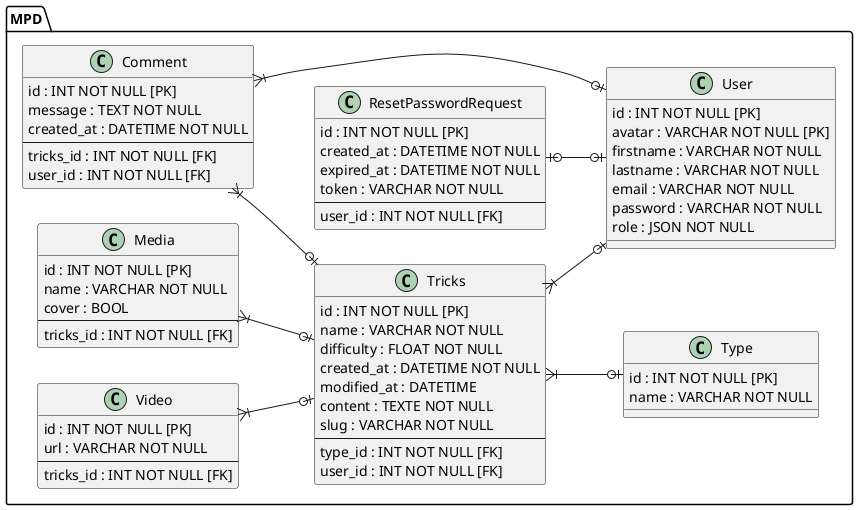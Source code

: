 @startuml

    left to right direction

    package MPD {
        Class Tricks {
            id : INT NOT NULL [PK]
            name : VARCHAR NOT NULL
            difficulty : FLOAT NOT NULL
            created_at : DATETIME NOT NULL
            modified_at : DATETIME
            content : TEXTE NOT NULL
            slug : VARCHAR NOT NULL
            --
            type_id : INT NOT NULL [FK]
            user_id : INT NOT NULL [FK]
        }

        Class Media {
            id : INT NOT NULL [PK]
            name : VARCHAR NOT NULL
            cover : BOOL
            --
            tricks_id : INT NOT NULL [FK]
        }

        Class Video {
            id : INT NOT NULL [PK]
            url : VARCHAR NOT NULL
            --
            tricks_id : INT NOT NULL [FK]
        }

        Class Type {
            id : INT NOT NULL [PK]
            name : VARCHAR NOT NULL
        }

        Class User {
            id : INT NOT NULL [PK]
            avatar : VARCHAR NOT NULL [PK]
            firstname : VARCHAR NOT NULL
            lastname : VARCHAR NOT NULL
            email : VARCHAR NOT NULL
            password : VARCHAR NOT NULL
            role : JSON NOT NULL
        }

        Class ResetPasswordRequest {
            id : INT NOT NULL [PK]
            created_at : DATETIME NOT NULL
            expired_at : DATETIME NOT NULL
            token : VARCHAR NOT NULL
            --
            user_id : INT NOT NULL [FK]
        }

        Class Comment {
            id : INT NOT NULL [PK]
            message : TEXT NOT NULL
            created_at : DATETIME NOT NULL
            --
            tricks_id : INT NOT NULL [FK]
            user_id : INT NOT NULL [FK]
        }

        Tricks }|--o| Type
        Tricks }|--o| User

        Media }|--o| Tricks
        Video }|--o| Tricks

        Comment }|--o| Tricks
        Comment }|--o| User

        ResetPasswordRequest |o--o| User
    }

@enduml